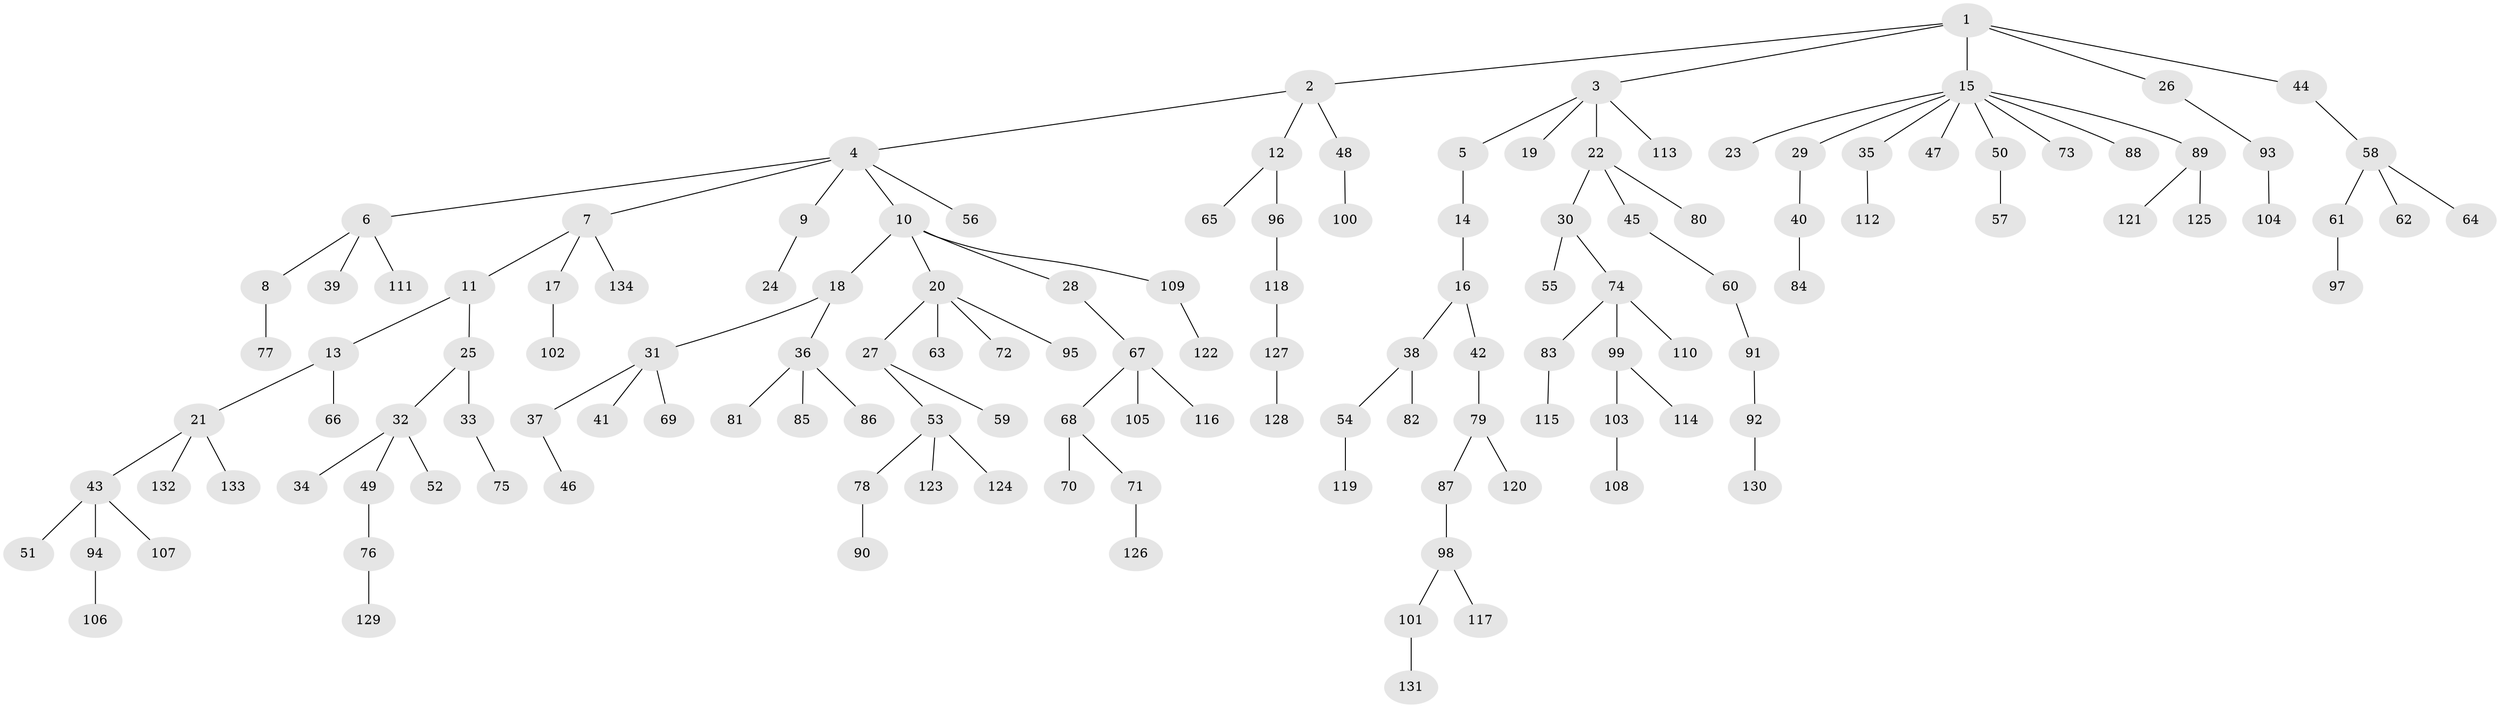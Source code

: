 // coarse degree distribution, {5: 0.0425531914893617, 4: 0.06382978723404255, 6: 0.031914893617021274, 2: 0.1702127659574468, 3: 0.10638297872340426, 1: 0.574468085106383, 8: 0.010638297872340425}
// Generated by graph-tools (version 1.1) at 2025/24/03/03/25 07:24:06]
// undirected, 134 vertices, 133 edges
graph export_dot {
graph [start="1"]
  node [color=gray90,style=filled];
  1;
  2;
  3;
  4;
  5;
  6;
  7;
  8;
  9;
  10;
  11;
  12;
  13;
  14;
  15;
  16;
  17;
  18;
  19;
  20;
  21;
  22;
  23;
  24;
  25;
  26;
  27;
  28;
  29;
  30;
  31;
  32;
  33;
  34;
  35;
  36;
  37;
  38;
  39;
  40;
  41;
  42;
  43;
  44;
  45;
  46;
  47;
  48;
  49;
  50;
  51;
  52;
  53;
  54;
  55;
  56;
  57;
  58;
  59;
  60;
  61;
  62;
  63;
  64;
  65;
  66;
  67;
  68;
  69;
  70;
  71;
  72;
  73;
  74;
  75;
  76;
  77;
  78;
  79;
  80;
  81;
  82;
  83;
  84;
  85;
  86;
  87;
  88;
  89;
  90;
  91;
  92;
  93;
  94;
  95;
  96;
  97;
  98;
  99;
  100;
  101;
  102;
  103;
  104;
  105;
  106;
  107;
  108;
  109;
  110;
  111;
  112;
  113;
  114;
  115;
  116;
  117;
  118;
  119;
  120;
  121;
  122;
  123;
  124;
  125;
  126;
  127;
  128;
  129;
  130;
  131;
  132;
  133;
  134;
  1 -- 2;
  1 -- 3;
  1 -- 15;
  1 -- 26;
  1 -- 44;
  2 -- 4;
  2 -- 12;
  2 -- 48;
  3 -- 5;
  3 -- 19;
  3 -- 22;
  3 -- 113;
  4 -- 6;
  4 -- 7;
  4 -- 9;
  4 -- 10;
  4 -- 56;
  5 -- 14;
  6 -- 8;
  6 -- 39;
  6 -- 111;
  7 -- 11;
  7 -- 17;
  7 -- 134;
  8 -- 77;
  9 -- 24;
  10 -- 18;
  10 -- 20;
  10 -- 28;
  10 -- 109;
  11 -- 13;
  11 -- 25;
  12 -- 65;
  12 -- 96;
  13 -- 21;
  13 -- 66;
  14 -- 16;
  15 -- 23;
  15 -- 29;
  15 -- 35;
  15 -- 47;
  15 -- 50;
  15 -- 73;
  15 -- 88;
  15 -- 89;
  16 -- 38;
  16 -- 42;
  17 -- 102;
  18 -- 31;
  18 -- 36;
  20 -- 27;
  20 -- 63;
  20 -- 72;
  20 -- 95;
  21 -- 43;
  21 -- 132;
  21 -- 133;
  22 -- 30;
  22 -- 45;
  22 -- 80;
  25 -- 32;
  25 -- 33;
  26 -- 93;
  27 -- 53;
  27 -- 59;
  28 -- 67;
  29 -- 40;
  30 -- 55;
  30 -- 74;
  31 -- 37;
  31 -- 41;
  31 -- 69;
  32 -- 34;
  32 -- 49;
  32 -- 52;
  33 -- 75;
  35 -- 112;
  36 -- 81;
  36 -- 85;
  36 -- 86;
  37 -- 46;
  38 -- 54;
  38 -- 82;
  40 -- 84;
  42 -- 79;
  43 -- 51;
  43 -- 94;
  43 -- 107;
  44 -- 58;
  45 -- 60;
  48 -- 100;
  49 -- 76;
  50 -- 57;
  53 -- 78;
  53 -- 123;
  53 -- 124;
  54 -- 119;
  58 -- 61;
  58 -- 62;
  58 -- 64;
  60 -- 91;
  61 -- 97;
  67 -- 68;
  67 -- 105;
  67 -- 116;
  68 -- 70;
  68 -- 71;
  71 -- 126;
  74 -- 83;
  74 -- 99;
  74 -- 110;
  76 -- 129;
  78 -- 90;
  79 -- 87;
  79 -- 120;
  83 -- 115;
  87 -- 98;
  89 -- 121;
  89 -- 125;
  91 -- 92;
  92 -- 130;
  93 -- 104;
  94 -- 106;
  96 -- 118;
  98 -- 101;
  98 -- 117;
  99 -- 103;
  99 -- 114;
  101 -- 131;
  103 -- 108;
  109 -- 122;
  118 -- 127;
  127 -- 128;
}
